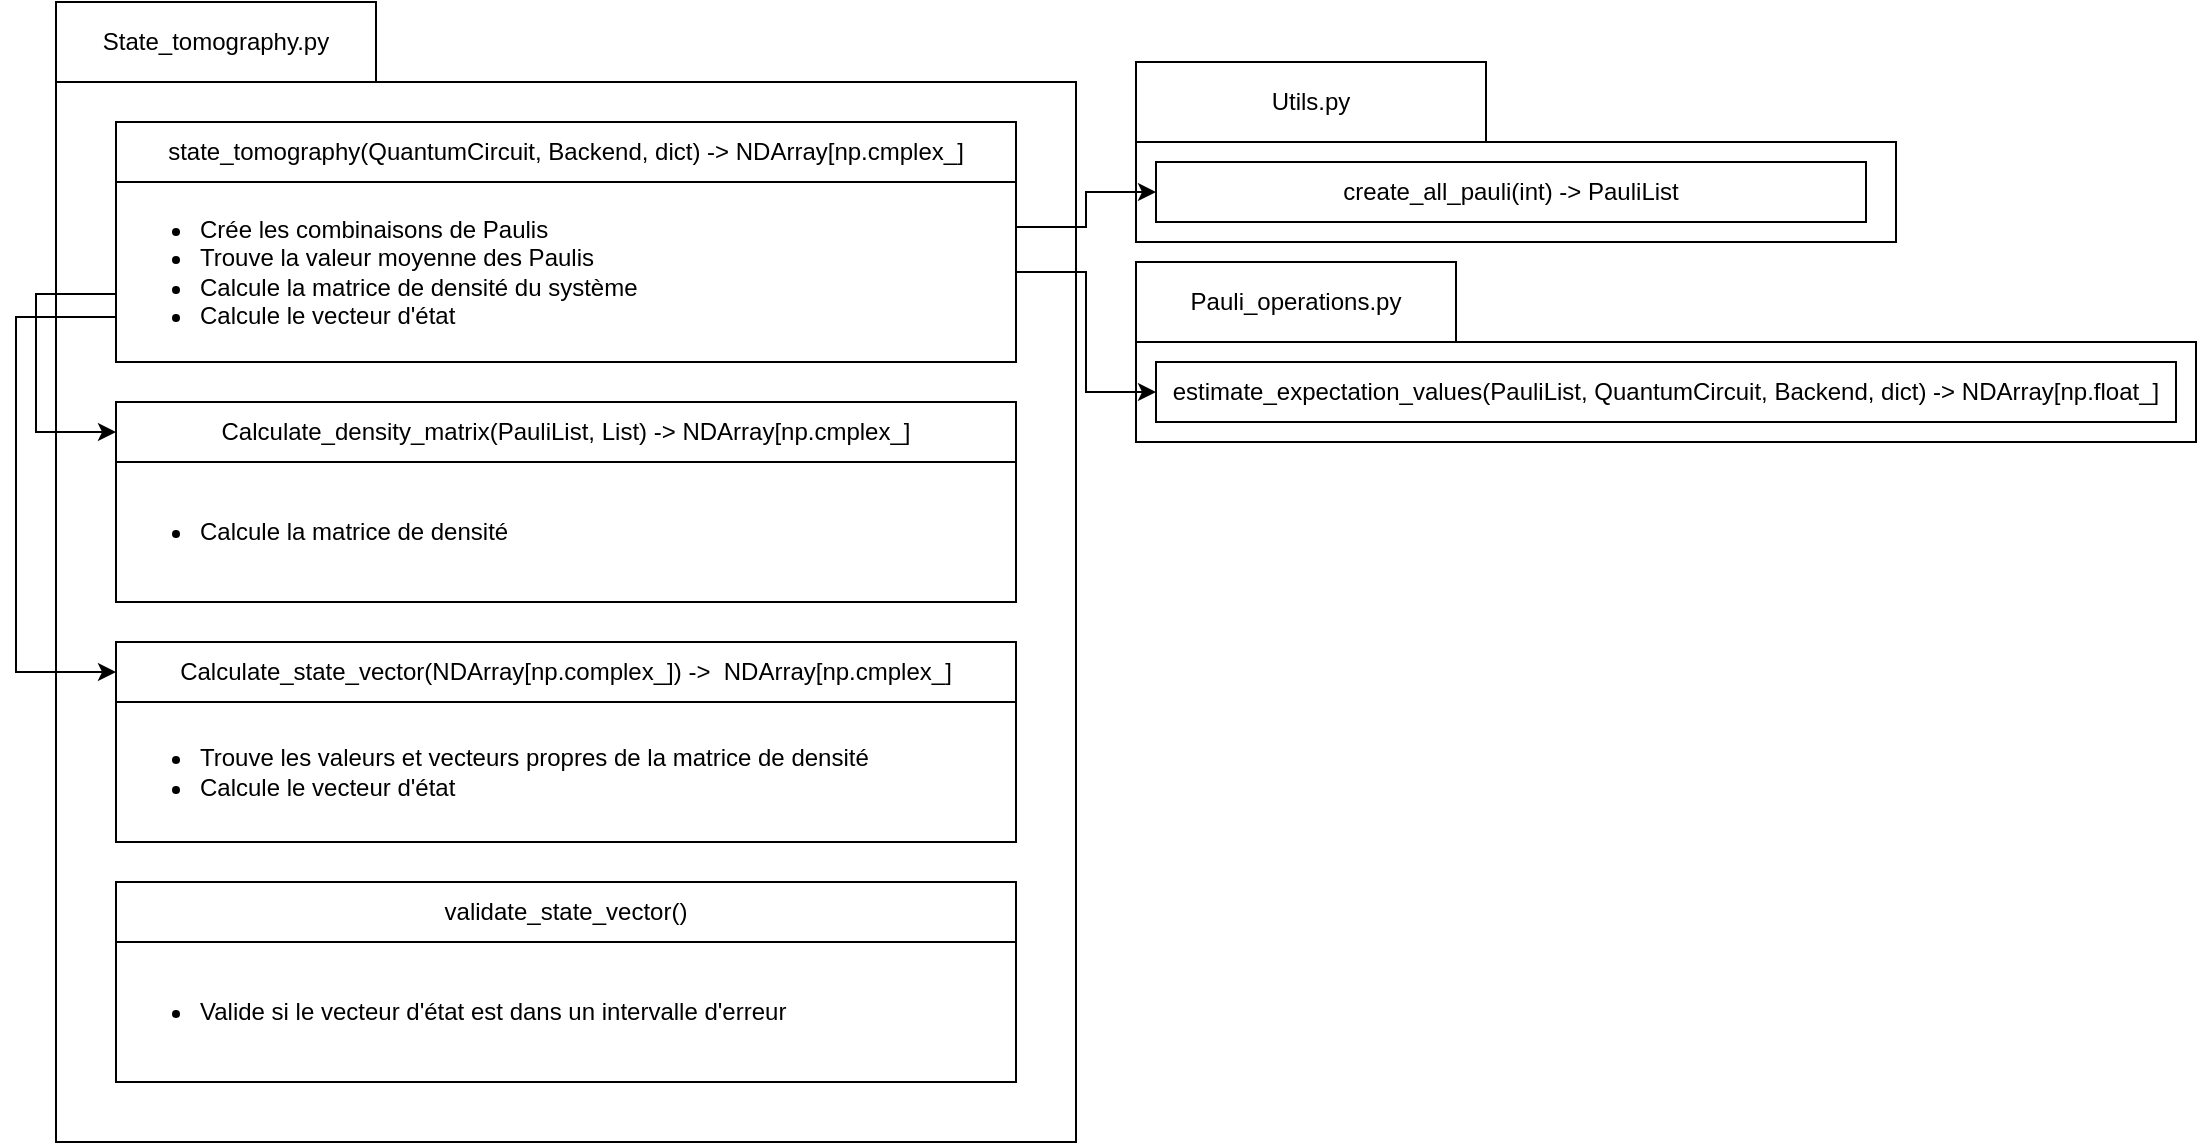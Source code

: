 <mxfile version="16.5.1" type="device"><diagram id="C5RBs43oDa-KdzZeNtuy" name="Page-1"><mxGraphModel dx="2939" dy="642" grid="1" gridSize="10" guides="1" tooltips="1" connect="1" arrows="1" fold="1" page="0" pageScale="1" pageWidth="827" pageHeight="1169" math="0" shadow="0"><root><mxCell id="WIyWlLk6GJQsqaUBKTNV-0"/><mxCell id="WIyWlLk6GJQsqaUBKTNV-1" parent="WIyWlLk6GJQsqaUBKTNV-0"/><mxCell id="lYOXAHwFV_pLX-w3Jf-a-57" value="" style="rounded=0;whiteSpace=wrap;html=1;" parent="WIyWlLk6GJQsqaUBKTNV-1" vertex="1"><mxGeometry x="-670" y="160" width="380" height="50" as="geometry"/></mxCell><mxCell id="lYOXAHwFV_pLX-w3Jf-a-32" value="" style="rounded=0;fontColor=none;noLabel=1;labelBackgroundColor=none;" parent="WIyWlLk6GJQsqaUBKTNV-1" vertex="1"><mxGeometry x="-670" y="260" width="530" height="50" as="geometry"/></mxCell><mxCell id="lYOXAHwFV_pLX-w3Jf-a-12" value="estimate_expectation_values(PauliList, QuantumCircuit, Backend, dict) -&amp;gt; NDArray[np.float_]" style="rounded=0;whiteSpace=wrap;html=1;" parent="WIyWlLk6GJQsqaUBKTNV-1" vertex="1"><mxGeometry x="-660" y="270" width="510" height="30" as="geometry"/></mxCell><mxCell id="lYOXAHwFV_pLX-w3Jf-a-33" value="Pauli_operations.py" style="rounded=0;whiteSpace=wrap;html=1;" parent="WIyWlLk6GJQsqaUBKTNV-1" vertex="1"><mxGeometry x="-670" y="220" width="160" height="40" as="geometry"/></mxCell><mxCell id="lYOXAHwFV_pLX-w3Jf-a-58" value="create_all_pauli(int) -&amp;gt; PauliList" style="rounded=0;whiteSpace=wrap;html=1;" parent="WIyWlLk6GJQsqaUBKTNV-1" vertex="1"><mxGeometry x="-660" y="170" width="355" height="30" as="geometry"/></mxCell><mxCell id="lYOXAHwFV_pLX-w3Jf-a-62" value="Utils.py" style="rounded=0;whiteSpace=wrap;html=1;" parent="WIyWlLk6GJQsqaUBKTNV-1" vertex="1"><mxGeometry x="-670" y="120" width="175" height="40" as="geometry"/></mxCell><mxCell id="EGV5l-OSDuLG9S4MluCs-1" value="" style="rounded=0;fontColor=none;noLabel=1;labelBackgroundColor=none;" parent="WIyWlLk6GJQsqaUBKTNV-1" vertex="1"><mxGeometry x="-1210" y="130" width="510" height="530" as="geometry"/></mxCell><mxCell id="EGV5l-OSDuLG9S4MluCs-2" value="Calculate_state_vector(NDArray[np.complex_]) -&amp;gt;&amp;nbsp;&amp;nbsp;NDArray[np.cmplex_]" style="rounded=0;whiteSpace=wrap;html=1;" parent="WIyWlLk6GJQsqaUBKTNV-1" vertex="1"><mxGeometry x="-1180" y="410" width="450" height="30" as="geometry"/></mxCell><mxCell id="EGV5l-OSDuLG9S4MluCs-3" value="&lt;ul&gt;&lt;li&gt;Trouve les valeurs et vecteurs propres de la matrice de densité&lt;/li&gt;&lt;li&gt;Calcule le vecteur d'état&lt;/li&gt;&lt;/ul&gt;" style="rounded=0;whiteSpace=wrap;html=1;align=left;" parent="WIyWlLk6GJQsqaUBKTNV-1" vertex="1"><mxGeometry x="-1180" y="440" width="450" height="70" as="geometry"/></mxCell><mxCell id="EGV5l-OSDuLG9S4MluCs-6" value="Calculate_density_matrix(PauliList, List) -&amp;gt; NDArray[np.cmplex_]" style="rounded=0;whiteSpace=wrap;html=1;" parent="WIyWlLk6GJQsqaUBKTNV-1" vertex="1"><mxGeometry x="-1180" y="290" width="450" height="30" as="geometry"/></mxCell><mxCell id="EGV5l-OSDuLG9S4MluCs-7" value="&lt;ul&gt;&lt;li&gt;Calcule la matrice de densité&lt;/li&gt;&lt;/ul&gt;" style="rounded=0;whiteSpace=wrap;html=1;align=left;" parent="WIyWlLk6GJQsqaUBKTNV-1" vertex="1"><mxGeometry x="-1180" y="320" width="450" height="70" as="geometry"/></mxCell><mxCell id="EGV5l-OSDuLG9S4MluCs-10" value="state_tomography(QuantumCircuit, Backend, dict) -&amp;gt; NDArray[np.cmplex_]" style="rounded=0;whiteSpace=wrap;html=1;" parent="WIyWlLk6GJQsqaUBKTNV-1" vertex="1"><mxGeometry x="-1180" y="150" width="450" height="30" as="geometry"/></mxCell><mxCell id="EGV5l-OSDuLG9S4MluCs-11" value="&lt;ul&gt;&lt;li&gt;Crée les combinaisons de Paulis&lt;/li&gt;&lt;li&gt;Trouve la valeur moyenne des Paulis&lt;/li&gt;&lt;li&gt;Calcule la matrice de densité du système&lt;/li&gt;&lt;li&gt;Calcule le vecteur d'état&lt;/li&gt;&lt;/ul&gt;" style="rounded=0;whiteSpace=wrap;html=1;align=left;" parent="WIyWlLk6GJQsqaUBKTNV-1" vertex="1"><mxGeometry x="-1180" y="180" width="450" height="90" as="geometry"/></mxCell><mxCell id="EGV5l-OSDuLG9S4MluCs-16" value="State_tomography.py" style="rounded=0;whiteSpace=wrap;html=1;" parent="WIyWlLk6GJQsqaUBKTNV-1" vertex="1"><mxGeometry x="-1210" y="90" width="160" height="40" as="geometry"/></mxCell><mxCell id="EGV5l-OSDuLG9S4MluCs-17" value="validate_state_vector()" style="rounded=0;whiteSpace=wrap;html=1;" parent="WIyWlLk6GJQsqaUBKTNV-1" vertex="1"><mxGeometry x="-1180" y="530" width="450" height="30" as="geometry"/></mxCell><mxCell id="EGV5l-OSDuLG9S4MluCs-18" value="&lt;ul&gt;&lt;li&gt;Valide si le vecteur d'état est dans un intervalle d'erreur&lt;/li&gt;&lt;/ul&gt;" style="rounded=0;whiteSpace=wrap;html=1;align=left;" parent="WIyWlLk6GJQsqaUBKTNV-1" vertex="1"><mxGeometry x="-1180" y="560" width="450" height="70" as="geometry"/></mxCell><mxCell id="EGV5l-OSDuLG9S4MluCs-35" value="" style="edgeStyle=elbowEdgeStyle;elbow=horizontal;endArrow=classic;html=1;rounded=0;exitX=1;exitY=0.5;exitDx=0;exitDy=0;entryX=0;entryY=0.5;entryDx=0;entryDy=0;" parent="WIyWlLk6GJQsqaUBKTNV-1" source="EGV5l-OSDuLG9S4MluCs-11" target="lYOXAHwFV_pLX-w3Jf-a-12" edge="1"><mxGeometry width="50" height="50" relative="1" as="geometry"><mxPoint x="-640" y="150" as="sourcePoint"/><mxPoint x="-590" y="100" as="targetPoint"/></mxGeometry></mxCell><mxCell id="grZg8decNIqYPDCKzPSY-0" value="" style="edgeStyle=elbowEdgeStyle;elbow=horizontal;endArrow=classic;html=1;rounded=0;exitX=1;exitY=0.25;exitDx=0;exitDy=0;entryX=0;entryY=0.5;entryDx=0;entryDy=0;" edge="1" parent="WIyWlLk6GJQsqaUBKTNV-1" source="EGV5l-OSDuLG9S4MluCs-11" target="lYOXAHwFV_pLX-w3Jf-a-58"><mxGeometry width="50" height="50" relative="1" as="geometry"><mxPoint x="-760" y="140" as="sourcePoint"/><mxPoint x="-710" y="90" as="targetPoint"/></mxGeometry></mxCell><mxCell id="grZg8decNIqYPDCKzPSY-1" value="" style="edgeStyle=segmentEdgeStyle;endArrow=classic;html=1;rounded=0;entryX=0;entryY=0.5;entryDx=0;entryDy=0;" edge="1" parent="WIyWlLk6GJQsqaUBKTNV-1" target="EGV5l-OSDuLG9S4MluCs-6"><mxGeometry width="50" height="50" relative="1" as="geometry"><mxPoint x="-1180" y="235" as="sourcePoint"/><mxPoint x="-1230" y="230" as="targetPoint"/><Array as="points"><mxPoint x="-1180" y="236"/><mxPoint x="-1220" y="236"/><mxPoint x="-1220" y="305"/></Array></mxGeometry></mxCell><mxCell id="grZg8decNIqYPDCKzPSY-2" value="" style="edgeStyle=segmentEdgeStyle;endArrow=classic;html=1;rounded=0;exitX=0;exitY=0.75;exitDx=0;exitDy=0;entryX=0;entryY=0.5;entryDx=0;entryDy=0;" edge="1" parent="WIyWlLk6GJQsqaUBKTNV-1" source="EGV5l-OSDuLG9S4MluCs-11" target="EGV5l-OSDuLG9S4MluCs-2"><mxGeometry width="50" height="50" relative="1" as="geometry"><mxPoint x="-900" y="390" as="sourcePoint"/><mxPoint x="-850" y="340" as="targetPoint"/><Array as="points"><mxPoint x="-1230" y="248"/><mxPoint x="-1230" y="425"/></Array></mxGeometry></mxCell></root></mxGraphModel></diagram></mxfile>
